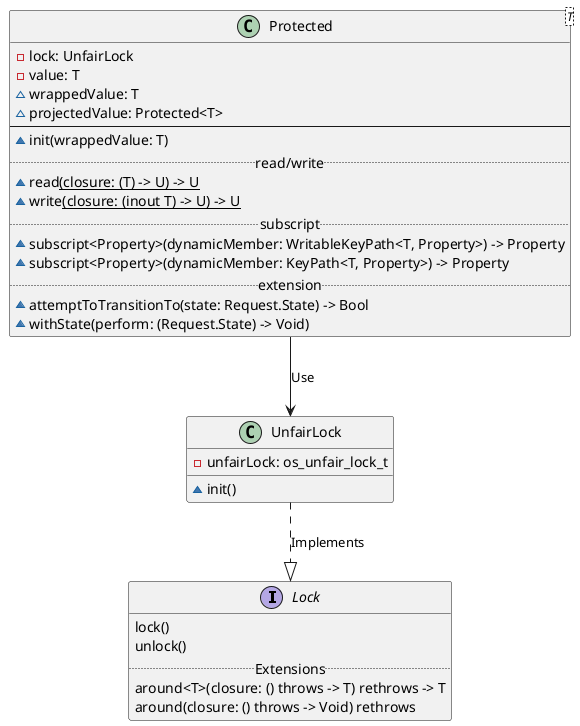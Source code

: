 @startuml Alamofire-Protected

interface Lock {
    lock()
    unlock()
    .. Extensions ..
    around<T>(closure: () throws -> T) rethrows -> T
    around(closure: () throws -> Void) rethrows
}

class UnfairLock {
    - unfairLock: os_unfair_lock_t
    ~ init()
}

class Protected<T> {
    - lock: UnfairLock
    - value: T
    ~ wrappedValue: T
    ~ projectedValue: Protected<T>
    --
    ~ init(wrappedValue: T)
    .. read/write ..
    ~ read<U>(closure: (T) -> U) -> U
    ~ write<U>(closure: (inout T) -> U) -> U
    .. subscript ..
    ~ subscript<Property>(dynamicMember: WritableKeyPath<T, Property>) -> Property
    ~ subscript<Property>(dynamicMember: KeyPath<T, Property>) -> Property
    .. extension ..
    ~ attemptToTransitionTo(state: Request.State) -> Bool
    ~ withState(perform: (Request.State) -> Void)
}

' note
' An `os_unfair_lock` wrapper.

UnfairLock ..|> Lock: Implements
Protected --> UnfairLock: Use

@enduml